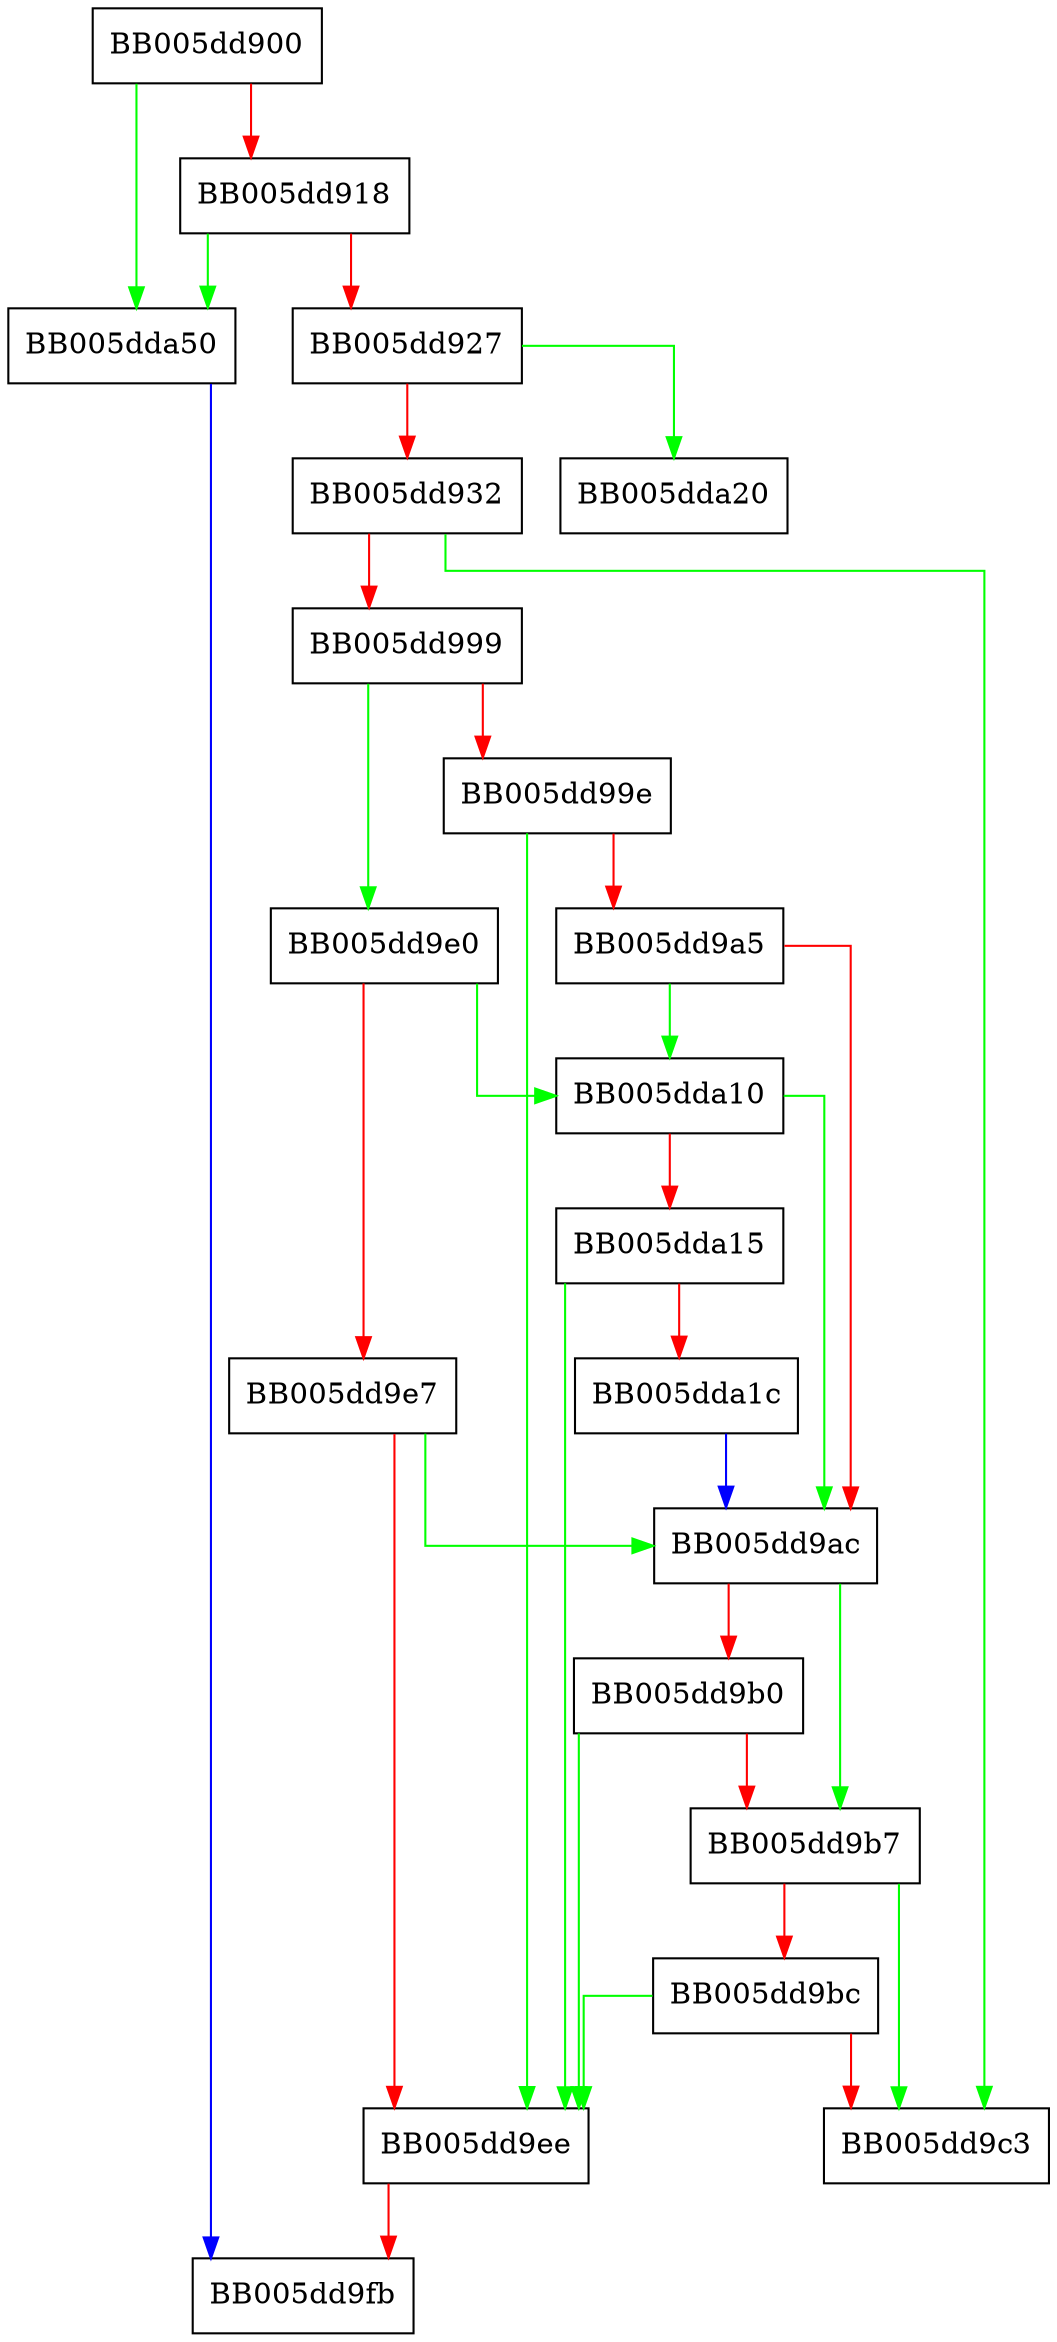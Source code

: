 digraph EVP_PKEY_CTX_set_scrypt_N {
  node [shape="box"];
  graph [splines=ortho];
  BB005dd900 -> BB005dda50 [color="green"];
  BB005dd900 -> BB005dd918 [color="red"];
  BB005dd918 -> BB005dda50 [color="green"];
  BB005dd918 -> BB005dd927 [color="red"];
  BB005dd927 -> BB005dda20 [color="green"];
  BB005dd927 -> BB005dd932 [color="red"];
  BB005dd932 -> BB005dd9c3 [color="green"];
  BB005dd932 -> BB005dd999 [color="red"];
  BB005dd999 -> BB005dd9e0 [color="green"];
  BB005dd999 -> BB005dd99e [color="red"];
  BB005dd99e -> BB005dd9ee [color="green"];
  BB005dd99e -> BB005dd9a5 [color="red"];
  BB005dd9a5 -> BB005dda10 [color="green"];
  BB005dd9a5 -> BB005dd9ac [color="red"];
  BB005dd9ac -> BB005dd9b7 [color="green"];
  BB005dd9ac -> BB005dd9b0 [color="red"];
  BB005dd9b0 -> BB005dd9ee [color="green"];
  BB005dd9b0 -> BB005dd9b7 [color="red"];
  BB005dd9b7 -> BB005dd9c3 [color="green"];
  BB005dd9b7 -> BB005dd9bc [color="red"];
  BB005dd9bc -> BB005dd9ee [color="green"];
  BB005dd9bc -> BB005dd9c3 [color="red"];
  BB005dd9e0 -> BB005dda10 [color="green"];
  BB005dd9e0 -> BB005dd9e7 [color="red"];
  BB005dd9e7 -> BB005dd9ac [color="green"];
  BB005dd9e7 -> BB005dd9ee [color="red"];
  BB005dd9ee -> BB005dd9fb [color="red"];
  BB005dda10 -> BB005dd9ac [color="green"];
  BB005dda10 -> BB005dda15 [color="red"];
  BB005dda15 -> BB005dd9ee [color="green"];
  BB005dda15 -> BB005dda1c [color="red"];
  BB005dda1c -> BB005dd9ac [color="blue"];
  BB005dda50 -> BB005dd9fb [color="blue"];
}